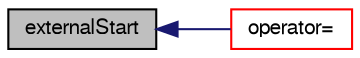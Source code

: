 digraph "externalStart"
{
  bgcolor="transparent";
  edge [fontname="FreeSans",fontsize="10",labelfontname="FreeSans",labelfontsize="10"];
  node [fontname="FreeSans",fontsize="10",shape=record];
  rankdir="LR";
  Node790 [label="externalStart",height=0.2,width=0.4,color="black", fillcolor="grey75", style="filled", fontcolor="black"];
  Node790 -> Node791 [dir="back",color="midnightblue",fontsize="10",style="solid",fontname="FreeSans"];
  Node791 [label="operator=",height=0.2,width=0.4,color="red",URL="$a25510.html#ad52fafb07b65b15def16c40bd6cdd12d"];
}
